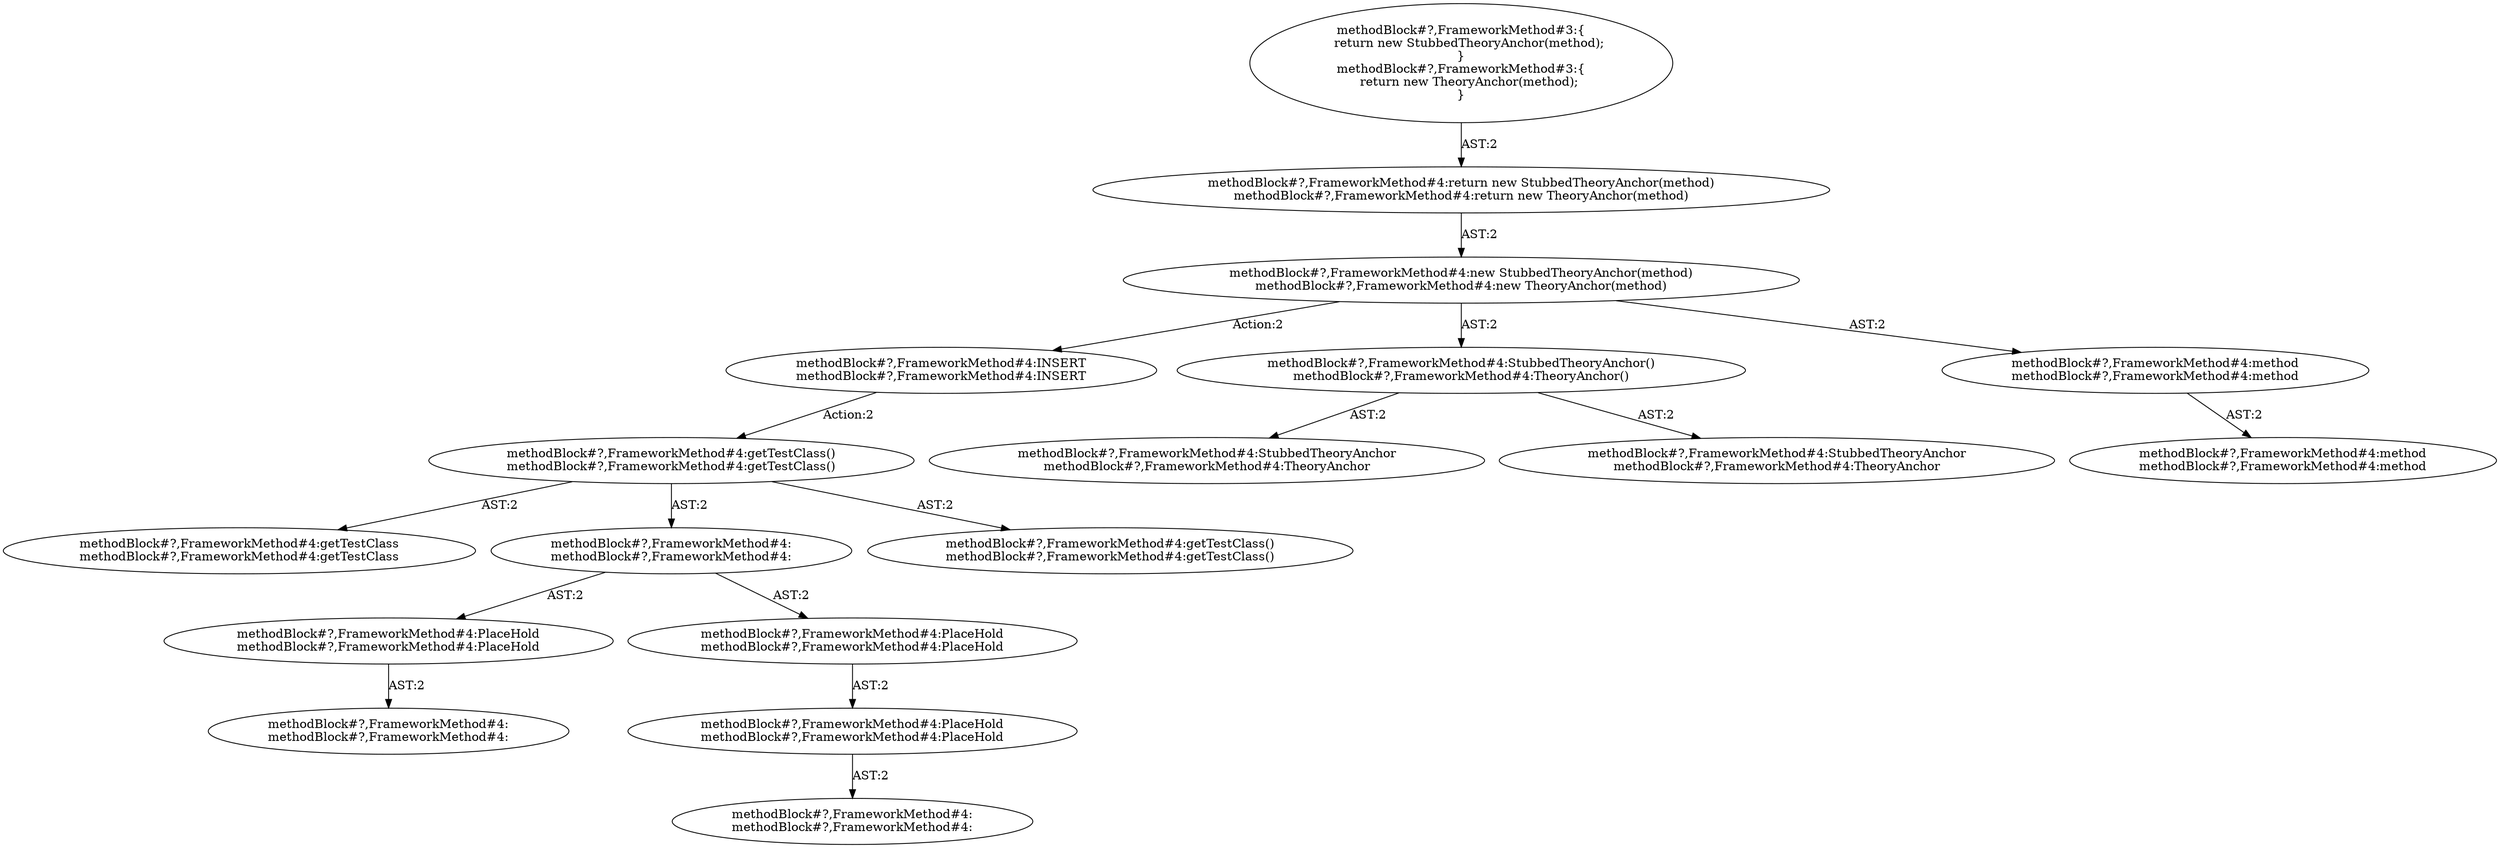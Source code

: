 digraph "Pattern" {
0 [label="methodBlock#?,FrameworkMethod#4:INSERT
methodBlock#?,FrameworkMethod#4:INSERT" shape=ellipse]
1 [label="methodBlock#?,FrameworkMethod#4:new StubbedTheoryAnchor(method)
methodBlock#?,FrameworkMethod#4:new TheoryAnchor(method)" shape=ellipse]
2 [label="methodBlock#?,FrameworkMethod#4:return new StubbedTheoryAnchor(method)
methodBlock#?,FrameworkMethod#4:return new TheoryAnchor(method)" shape=ellipse]
3 [label="methodBlock#?,FrameworkMethod#3:\{
    return new StubbedTheoryAnchor(method);
\}
methodBlock#?,FrameworkMethod#3:\{
    return new TheoryAnchor(method);
\}" shape=ellipse]
4 [label="methodBlock#?,FrameworkMethod#4:StubbedTheoryAnchor()
methodBlock#?,FrameworkMethod#4:TheoryAnchor()" shape=ellipse]
5 [label="methodBlock#?,FrameworkMethod#4:StubbedTheoryAnchor
methodBlock#?,FrameworkMethod#4:TheoryAnchor" shape=ellipse]
6 [label="methodBlock#?,FrameworkMethod#4:StubbedTheoryAnchor
methodBlock#?,FrameworkMethod#4:TheoryAnchor" shape=ellipse]
7 [label="methodBlock#?,FrameworkMethod#4:method
methodBlock#?,FrameworkMethod#4:method" shape=ellipse]
8 [label="methodBlock#?,FrameworkMethod#4:method
methodBlock#?,FrameworkMethod#4:method" shape=ellipse]
9 [label="methodBlock#?,FrameworkMethod#4:getTestClass()
methodBlock#?,FrameworkMethod#4:getTestClass()" shape=ellipse]
10 [label="methodBlock#?,FrameworkMethod#4:getTestClass
methodBlock#?,FrameworkMethod#4:getTestClass" shape=ellipse]
11 [label="methodBlock#?,FrameworkMethod#4:
methodBlock#?,FrameworkMethod#4:" shape=ellipse]
12 [label="methodBlock#?,FrameworkMethod#4:PlaceHold
methodBlock#?,FrameworkMethod#4:PlaceHold" shape=ellipse]
13 [label="methodBlock#?,FrameworkMethod#4:
methodBlock#?,FrameworkMethod#4:" shape=ellipse]
14 [label="methodBlock#?,FrameworkMethod#4:PlaceHold
methodBlock#?,FrameworkMethod#4:PlaceHold" shape=ellipse]
15 [label="methodBlock#?,FrameworkMethod#4:PlaceHold
methodBlock#?,FrameworkMethod#4:PlaceHold" shape=ellipse]
16 [label="methodBlock#?,FrameworkMethod#4:
methodBlock#?,FrameworkMethod#4:" shape=ellipse]
17 [label="methodBlock#?,FrameworkMethod#4:getTestClass()
methodBlock#?,FrameworkMethod#4:getTestClass()" shape=ellipse]
0 -> 9 [label="Action:2"];
1 -> 0 [label="Action:2"];
1 -> 4 [label="AST:2"];
1 -> 7 [label="AST:2"];
2 -> 1 [label="AST:2"];
3 -> 2 [label="AST:2"];
4 -> 5 [label="AST:2"];
4 -> 6 [label="AST:2"];
7 -> 8 [label="AST:2"];
9 -> 10 [label="AST:2"];
9 -> 11 [label="AST:2"];
9 -> 17 [label="AST:2"];
11 -> 12 [label="AST:2"];
11 -> 14 [label="AST:2"];
12 -> 13 [label="AST:2"];
14 -> 15 [label="AST:2"];
15 -> 16 [label="AST:2"];
}